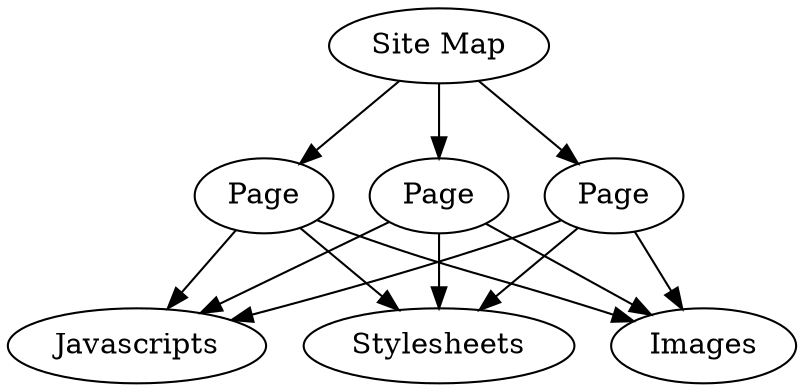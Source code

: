 digraph Sitemaps {
  a [label="Site Map"];
  e [label="Javascripts"];
  f [label="Stylesheets"];
  g [label="Images"];
  b [label="Page"];
  c [label="Page"];
  d [label="Page"];

  a -> b;
  a -> c;
  a -> d;
  b -> e;
  c -> e;
  d -> e;
  b -> f;
  c -> f;
  d -> f;
  b -> g;
  c -> g;
  d -> g;
}
